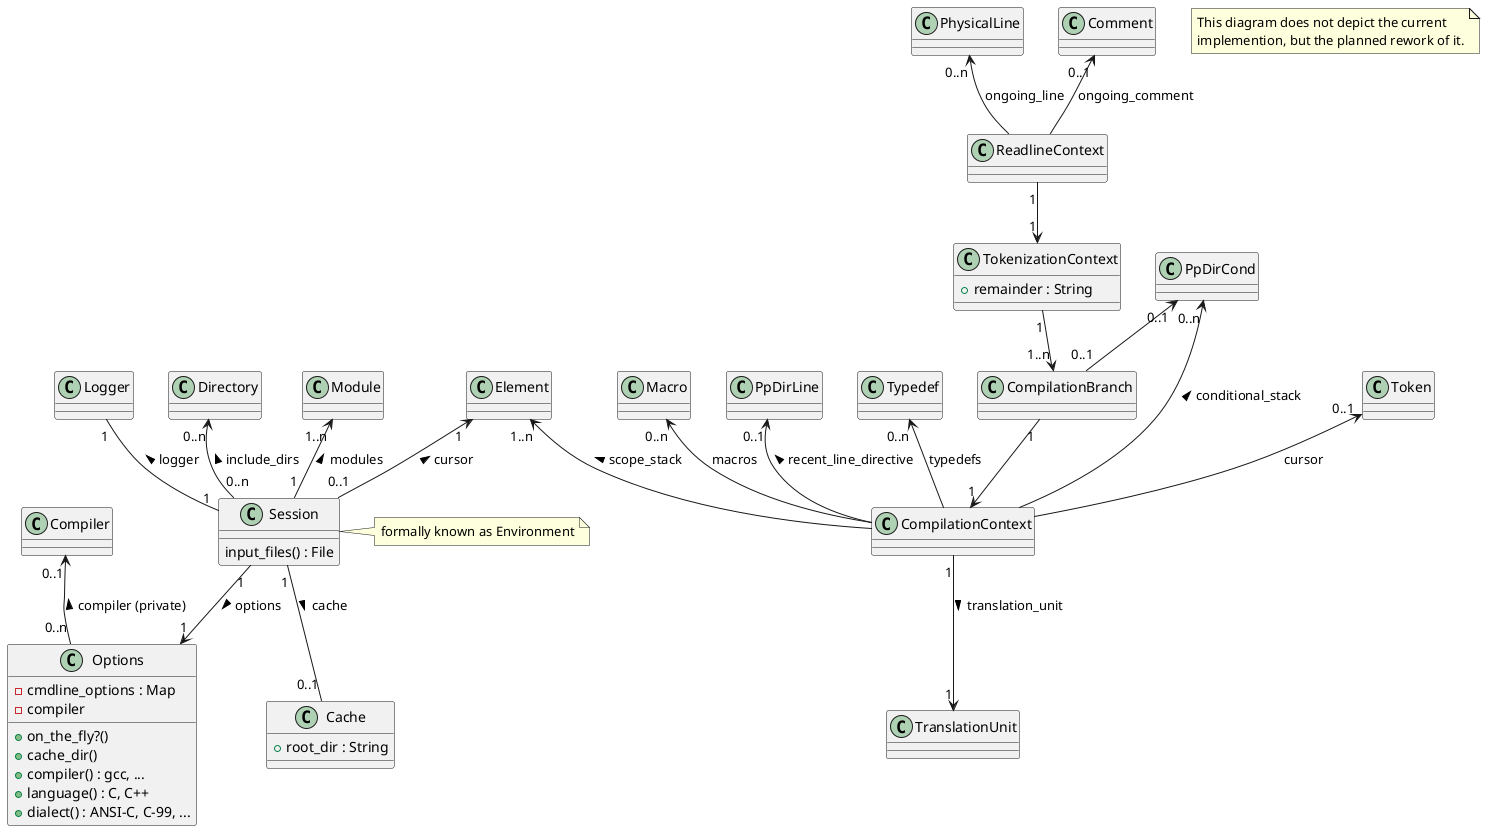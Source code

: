 @startuml

' Copyright (C) 2014-2015  Thilo Fischer.
' Free for non-commercial and most commercial use. See LICENSE.txt for details.

note as N1
  This diagram does not depict the current
  implemention, but the planned rework of it.
end note

class Session {
  ' All the main_files of the translation units that make up the modules
  input_files() : File
}
note right: formally known as Environment
Logger "1" -- "1" Session : logger <
' From the Elements UML diagram
Element "1" <-- "0..1" Session : cursor <
Directory "0..n" <-- "0..n" Session : include_dirs <
Module "1..n" <-- "1" Session : modules <

class Options {
  + on_the_fly?()
  ' path to the cache directory, Session will create its cache from this
  + cache_dir()
  ' emulate a certain compilers command line argument processing (and possibly other behaviour)
  + compiler() : gcc, ...
  + language() : C, C++
  + dialect() : ANSI-C, C-99, ...
  - cmdline_options : Map
  - compiler
}
Session "1" --> "1" Options : options >
Compiler "0..1" <-- "0..n" Options : compiler (private) <

class Cache {
  + root_dir : String
}
' No cache only for on-the-fly invokations
Session "1" -- "0..1" Cache : cache >


class ReadlineContext {

}
PhysicalLine "0..n" <-- ReadlineContext : ongoing_line
' Refers to a comment if the comment's beginning has already been parsed, but the comment's ending has not yet been found (e.g. block comments that span several lines)
Comment "0..1" <-- ReadlineContext : ongoing_comment

' FIXME necessary ?!
class TokenizationContext {
' remaining charactres of current line to tokenize
+ remainder : String
}

ReadlineContext "1" --> "1" TokenizationContext
class CompilationBranch {

}
TokenizationContext "1" --> "1..n" CompilationBranch
PpDirCond "0..1" <-- "0..1" CompilationBranch
class CompilationContext {

}
CompilationBranch "1" --> "1" CompilationContext

' most recently generated token, shold be 0 only at the very beginning of translation unit
Token "0..1" <-- CompilationContext : cursor

' map from macro identifiers to their definitions
Macro "0..n" <-- CompilationContext : macros
' array of all preprocessing conditional branches chosen
PpDirCond "0..n" <-- CompilationContext : conditional_stack <
' most recent preprocessor line directive
PpDirLine "0..1" <-- CompilationContext : recent_line_directive <

CompilationContext "1" --> "1" TranslationUnit : translation_unit >
' Which namespace, class, function, compound statement, etc. are we in at the current position in source code (formally known as expansion_stack)
Element "1..n" <-- CompilationContext : scope_stack <
' map from type identifiers to their definitions
Typedef "0..n" <-- CompilationContext : typedefs


@enduml